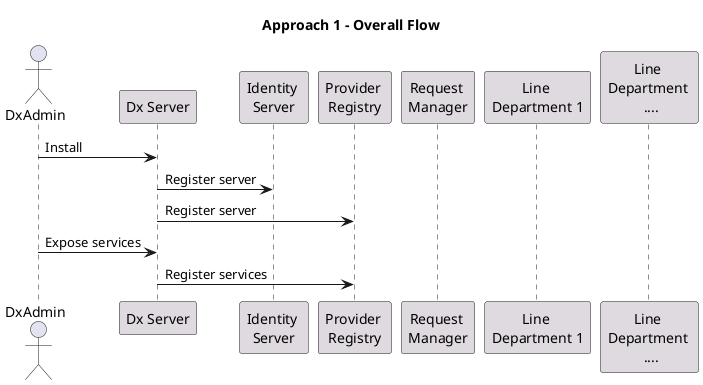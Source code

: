 @startuml
title Approach 1 - Overall Flow
actor DxAdmin as DxAdmin order 1
participant DxServer as "Dx Server" order 2 #DFDADf
participant IdentityServer as "Identity \nServer" order 3 #DFDADf
participant ProviderRegistry as "Provider \nRegistry" order 4 #DFDADf
participant RequestManager as "Request \nManager" order 5 #DFDADf
participant Dept1 as "Line \nDepartment 1" order 6 #DFDADf
participant DeptN as "Line \nDepartment \n ...." order 6 #DFDADf

DxAdmin -> DxServer: Install
DxServer -> IdentityServer: Register server
DxServer -> ProviderRegistry: Register server
DxAdmin -> DxServer: Expose services
DxServer -> ProviderRegistry: Register services


@enduml